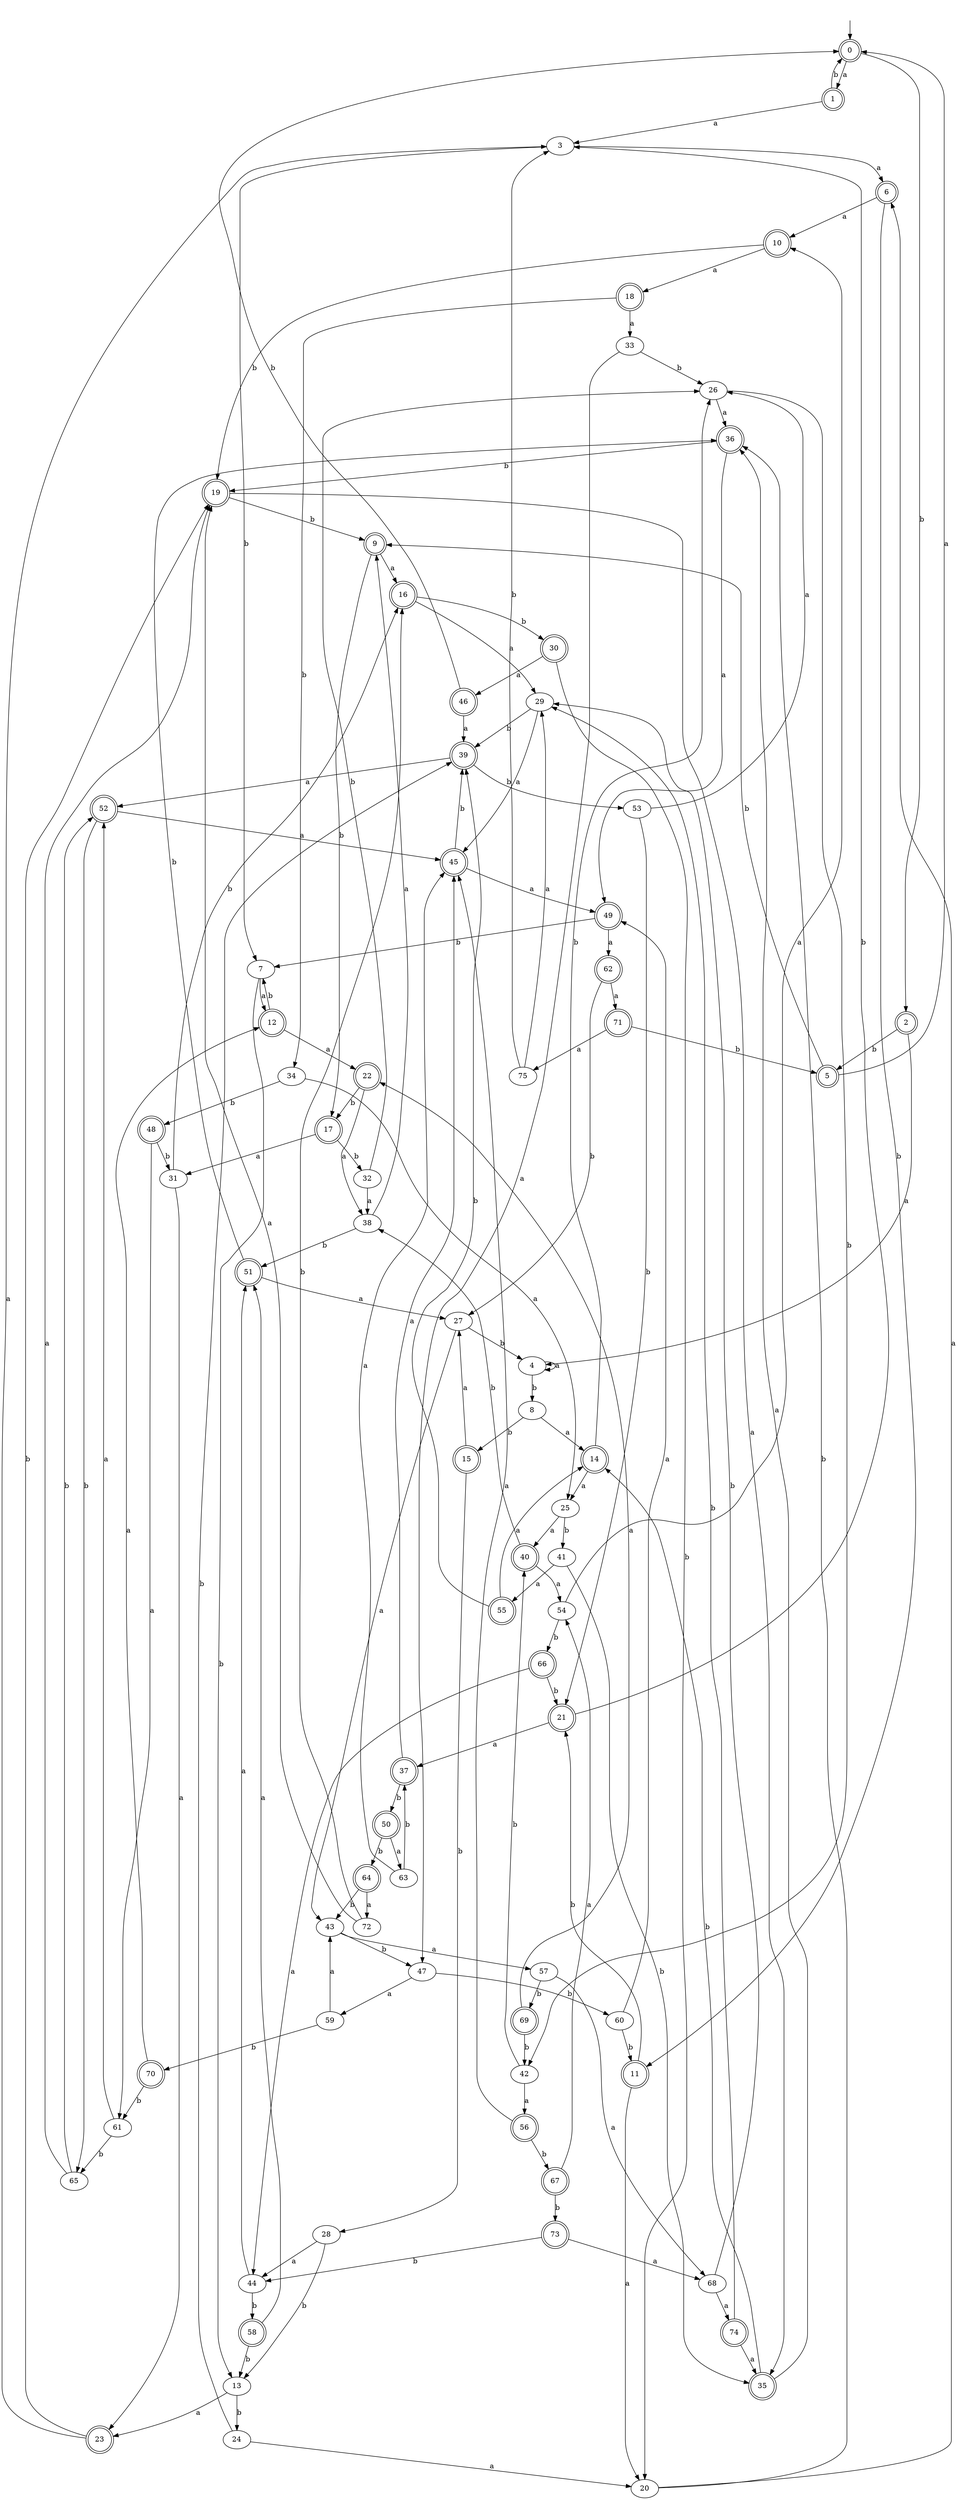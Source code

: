 digraph RandomDFA {
  __start0 [label="", shape=none];
  __start0 -> 0 [label=""];
  0 [shape=circle] [shape=doublecircle]
  0 -> 1 [label="a"]
  0 -> 2 [label="b"]
  1 [shape=doublecircle]
  1 -> 3 [label="a"]
  1 -> 0 [label="b"]
  2 [shape=doublecircle]
  2 -> 4 [label="a"]
  2 -> 5 [label="b"]
  3
  3 -> 6 [label="a"]
  3 -> 7 [label="b"]
  4
  4 -> 4 [label="a"]
  4 -> 8 [label="b"]
  5 [shape=doublecircle]
  5 -> 0 [label="a"]
  5 -> 9 [label="b"]
  6 [shape=doublecircle]
  6 -> 10 [label="a"]
  6 -> 11 [label="b"]
  7
  7 -> 12 [label="a"]
  7 -> 13 [label="b"]
  8
  8 -> 14 [label="a"]
  8 -> 15 [label="b"]
  9 [shape=doublecircle]
  9 -> 16 [label="a"]
  9 -> 17 [label="b"]
  10 [shape=doublecircle]
  10 -> 18 [label="a"]
  10 -> 19 [label="b"]
  11 [shape=doublecircle]
  11 -> 20 [label="a"]
  11 -> 21 [label="b"]
  12 [shape=doublecircle]
  12 -> 22 [label="a"]
  12 -> 7 [label="b"]
  13
  13 -> 23 [label="a"]
  13 -> 24 [label="b"]
  14 [shape=doublecircle]
  14 -> 25 [label="a"]
  14 -> 26 [label="b"]
  15 [shape=doublecircle]
  15 -> 27 [label="a"]
  15 -> 28 [label="b"]
  16 [shape=doublecircle]
  16 -> 29 [label="a"]
  16 -> 30 [label="b"]
  17 [shape=doublecircle]
  17 -> 31 [label="a"]
  17 -> 32 [label="b"]
  18 [shape=doublecircle]
  18 -> 33 [label="a"]
  18 -> 34 [label="b"]
  19 [shape=doublecircle]
  19 -> 35 [label="a"]
  19 -> 9 [label="b"]
  20
  20 -> 6 [label="a"]
  20 -> 36 [label="b"]
  21 [shape=doublecircle]
  21 -> 37 [label="a"]
  21 -> 3 [label="b"]
  22 [shape=doublecircle]
  22 -> 38 [label="a"]
  22 -> 17 [label="b"]
  23 [shape=doublecircle]
  23 -> 3 [label="a"]
  23 -> 19 [label="b"]
  24
  24 -> 20 [label="a"]
  24 -> 39 [label="b"]
  25
  25 -> 40 [label="a"]
  25 -> 41 [label="b"]
  26
  26 -> 36 [label="a"]
  26 -> 42 [label="b"]
  27
  27 -> 43 [label="a"]
  27 -> 4 [label="b"]
  28
  28 -> 44 [label="a"]
  28 -> 13 [label="b"]
  29
  29 -> 45 [label="a"]
  29 -> 39 [label="b"]
  30 [shape=doublecircle]
  30 -> 46 [label="a"]
  30 -> 20 [label="b"]
  31
  31 -> 23 [label="a"]
  31 -> 16 [label="b"]
  32
  32 -> 38 [label="a"]
  32 -> 26 [label="b"]
  33
  33 -> 47 [label="a"]
  33 -> 26 [label="b"]
  34
  34 -> 25 [label="a"]
  34 -> 48 [label="b"]
  35 [shape=doublecircle]
  35 -> 36 [label="a"]
  35 -> 14 [label="b"]
  36 [shape=doublecircle]
  36 -> 49 [label="a"]
  36 -> 19 [label="b"]
  37 [shape=doublecircle]
  37 -> 45 [label="a"]
  37 -> 50 [label="b"]
  38
  38 -> 9 [label="a"]
  38 -> 51 [label="b"]
  39 [shape=doublecircle]
  39 -> 52 [label="a"]
  39 -> 53 [label="b"]
  40 [shape=doublecircle]
  40 -> 54 [label="a"]
  40 -> 38 [label="b"]
  41
  41 -> 55 [label="a"]
  41 -> 35 [label="b"]
  42
  42 -> 56 [label="a"]
  42 -> 40 [label="b"]
  43
  43 -> 57 [label="a"]
  43 -> 47 [label="b"]
  44
  44 -> 51 [label="a"]
  44 -> 58 [label="b"]
  45 [shape=doublecircle]
  45 -> 49 [label="a"]
  45 -> 39 [label="b"]
  46 [shape=doublecircle]
  46 -> 39 [label="a"]
  46 -> 0 [label="b"]
  47
  47 -> 59 [label="a"]
  47 -> 60 [label="b"]
  48 [shape=doublecircle]
  48 -> 61 [label="a"]
  48 -> 31 [label="b"]
  49 [shape=doublecircle]
  49 -> 62 [label="a"]
  49 -> 7 [label="b"]
  50 [shape=doublecircle]
  50 -> 63 [label="a"]
  50 -> 64 [label="b"]
  51 [shape=doublecircle]
  51 -> 27 [label="a"]
  51 -> 36 [label="b"]
  52 [shape=doublecircle]
  52 -> 45 [label="a"]
  52 -> 65 [label="b"]
  53
  53 -> 26 [label="a"]
  53 -> 21 [label="b"]
  54
  54 -> 10 [label="a"]
  54 -> 66 [label="b"]
  55 [shape=doublecircle]
  55 -> 14 [label="a"]
  55 -> 39 [label="b"]
  56 [shape=doublecircle]
  56 -> 45 [label="a"]
  56 -> 67 [label="b"]
  57
  57 -> 68 [label="a"]
  57 -> 69 [label="b"]
  58 [shape=doublecircle]
  58 -> 51 [label="a"]
  58 -> 13 [label="b"]
  59
  59 -> 43 [label="a"]
  59 -> 70 [label="b"]
  60
  60 -> 49 [label="a"]
  60 -> 11 [label="b"]
  61
  61 -> 52 [label="a"]
  61 -> 65 [label="b"]
  62 [shape=doublecircle]
  62 -> 71 [label="a"]
  62 -> 27 [label="b"]
  63
  63 -> 45 [label="a"]
  63 -> 37 [label="b"]
  64 [shape=doublecircle]
  64 -> 72 [label="a"]
  64 -> 43 [label="b"]
  65
  65 -> 19 [label="a"]
  65 -> 52 [label="b"]
  66 [shape=doublecircle]
  66 -> 44 [label="a"]
  66 -> 21 [label="b"]
  67 [shape=doublecircle]
  67 -> 54 [label="a"]
  67 -> 73 [label="b"]
  68
  68 -> 74 [label="a"]
  68 -> 29 [label="b"]
  69 [shape=doublecircle]
  69 -> 22 [label="a"]
  69 -> 42 [label="b"]
  70 [shape=doublecircle]
  70 -> 12 [label="a"]
  70 -> 61 [label="b"]
  71 [shape=doublecircle]
  71 -> 75 [label="a"]
  71 -> 5 [label="b"]
  72
  72 -> 19 [label="a"]
  72 -> 16 [label="b"]
  73 [shape=doublecircle]
  73 -> 68 [label="a"]
  73 -> 44 [label="b"]
  74 [shape=doublecircle]
  74 -> 35 [label="a"]
  74 -> 29 [label="b"]
  75
  75 -> 29 [label="a"]
  75 -> 3 [label="b"]
}
